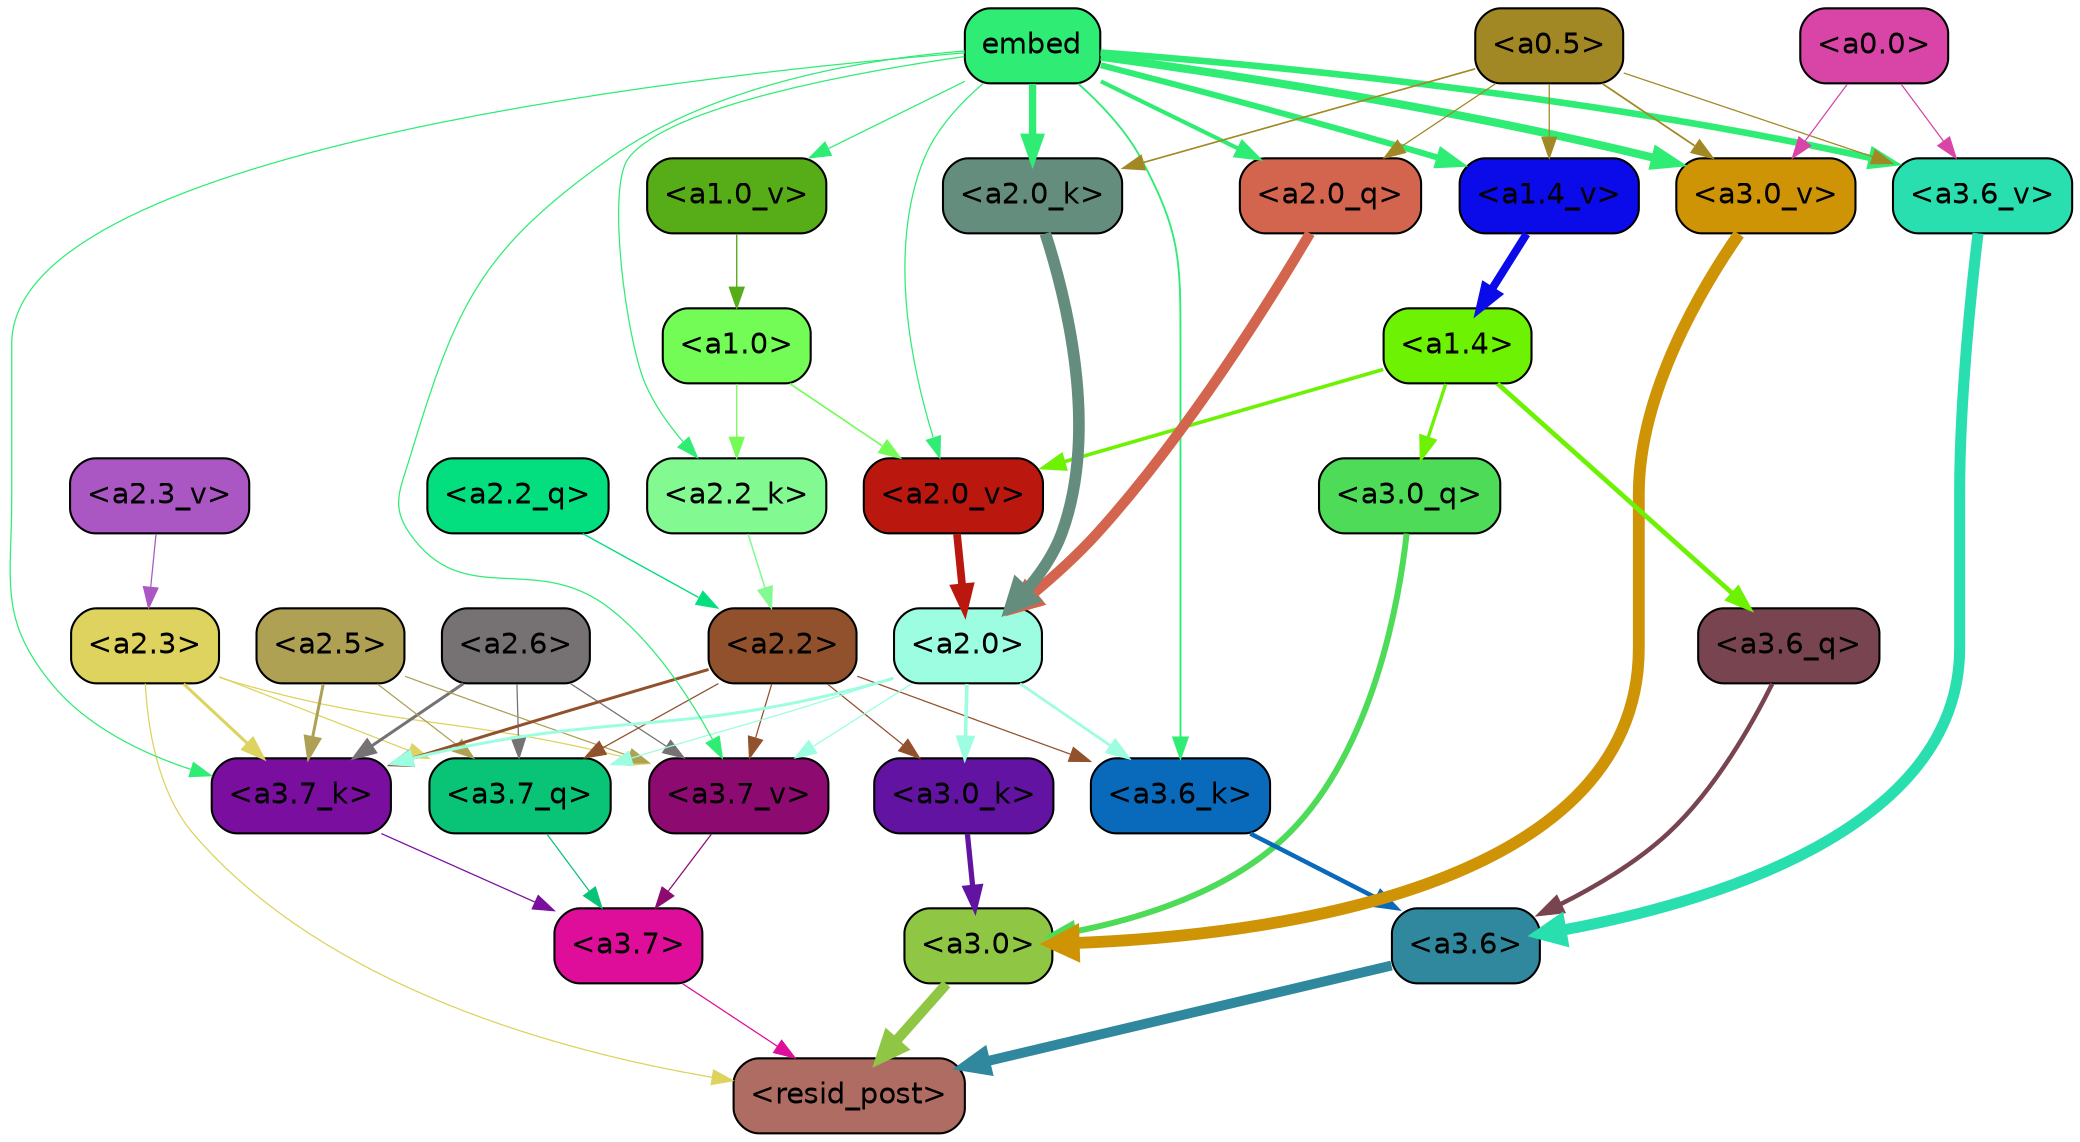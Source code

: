 strict digraph "" {
	graph [bgcolor=transparent,
		layout=dot,
		overlap=false,
		splines=true
	];
	"<a3.7>"	[color=black,
		fillcolor="#de0d9a",
		fontname=Helvetica,
		shape=box,
		style="filled, rounded"];
	"<resid_post>"	[color=black,
		fillcolor="#af6c63",
		fontname=Helvetica,
		shape=box,
		style="filled, rounded"];
	"<a3.7>" -> "<resid_post>"	[color="#de0d9a",
		penwidth=0.6];
	"<a3.6>"	[color=black,
		fillcolor="#2f889e",
		fontname=Helvetica,
		shape=box,
		style="filled, rounded"];
	"<a3.6>" -> "<resid_post>"	[color="#2f889e",
		penwidth=4.746312499046326];
	"<a3.0>"	[color=black,
		fillcolor="#8fc744",
		fontname=Helvetica,
		shape=box,
		style="filled, rounded"];
	"<a3.0>" -> "<resid_post>"	[color="#8fc744",
		penwidth=4.896343111991882];
	"<a2.3>"	[color=black,
		fillcolor="#ddd35e",
		fontname=Helvetica,
		shape=box,
		style="filled, rounded"];
	"<a2.3>" -> "<resid_post>"	[color="#ddd35e",
		penwidth=0.6];
	"<a3.7_q>"	[color=black,
		fillcolor="#09c476",
		fontname=Helvetica,
		shape=box,
		style="filled, rounded"];
	"<a2.3>" -> "<a3.7_q>"	[color="#ddd35e",
		penwidth=0.6];
	"<a3.7_k>"	[color=black,
		fillcolor="#790e9f",
		fontname=Helvetica,
		shape=box,
		style="filled, rounded"];
	"<a2.3>" -> "<a3.7_k>"	[color="#ddd35e",
		penwidth=1.467104621231556];
	"<a3.7_v>"	[color=black,
		fillcolor="#8d0b70",
		fontname=Helvetica,
		shape=box,
		style="filled, rounded"];
	"<a2.3>" -> "<a3.7_v>"	[color="#ddd35e",
		penwidth=0.6];
	"<a3.7_q>" -> "<a3.7>"	[color="#09c476",
		penwidth=0.6];
	"<a3.6_q>"	[color=black,
		fillcolor="#77444f",
		fontname=Helvetica,
		shape=box,
		style="filled, rounded"];
	"<a3.6_q>" -> "<a3.6>"	[color="#77444f",
		penwidth=2.160832464694977];
	"<a3.0_q>"	[color=black,
		fillcolor="#4ddb58",
		fontname=Helvetica,
		shape=box,
		style="filled, rounded"];
	"<a3.0_q>" -> "<a3.0>"	[color="#4ddb58",
		penwidth=2.870753765106201];
	"<a3.7_k>" -> "<a3.7>"	[color="#790e9f",
		penwidth=0.6];
	"<a3.6_k>"	[color=black,
		fillcolor="#0969bb",
		fontname=Helvetica,
		shape=box,
		style="filled, rounded"];
	"<a3.6_k>" -> "<a3.6>"	[color="#0969bb",
		penwidth=2.13908451795578];
	"<a3.0_k>"	[color=black,
		fillcolor="#6313a1",
		fontname=Helvetica,
		shape=box,
		style="filled, rounded"];
	"<a3.0_k>" -> "<a3.0>"	[color="#6313a1",
		penwidth=2.520303964614868];
	"<a3.7_v>" -> "<a3.7>"	[color="#8d0b70",
		penwidth=0.6];
	"<a3.6_v>"	[color=black,
		fillcolor="#2adfaf",
		fontname=Helvetica,
		shape=box,
		style="filled, rounded"];
	"<a3.6_v>" -> "<a3.6>"	[color="#2adfaf",
		penwidth=5.297133803367615];
	"<a3.0_v>"	[color=black,
		fillcolor="#ce9406",
		fontname=Helvetica,
		shape=box,
		style="filled, rounded"];
	"<a3.0_v>" -> "<a3.0>"	[color="#ce9406",
		penwidth=5.680712580680847];
	"<a2.6>"	[color=black,
		fillcolor="#767172",
		fontname=Helvetica,
		shape=box,
		style="filled, rounded"];
	"<a2.6>" -> "<a3.7_q>"	[color="#767172",
		penwidth=0.6];
	"<a2.6>" -> "<a3.7_k>"	[color="#767172",
		penwidth=1.4453159049153328];
	"<a2.6>" -> "<a3.7_v>"	[color="#767172",
		penwidth=0.6];
	"<a2.5>"	[color=black,
		fillcolor="#afa154",
		fontname=Helvetica,
		shape=box,
		style="filled, rounded"];
	"<a2.5>" -> "<a3.7_q>"	[color="#afa154",
		penwidth=0.6];
	"<a2.5>" -> "<a3.7_k>"	[color="#afa154",
		penwidth=1.4526091292500496];
	"<a2.5>" -> "<a3.7_v>"	[color="#afa154",
		penwidth=0.6];
	"<a2.2>"	[color=black,
		fillcolor="#92512d",
		fontname=Helvetica,
		shape=box,
		style="filled, rounded"];
	"<a2.2>" -> "<a3.7_q>"	[color="#92512d",
		penwidth=0.6];
	"<a2.2>" -> "<a3.7_k>"	[color="#92512d",
		penwidth=1.4310357049107552];
	"<a2.2>" -> "<a3.6_k>"	[color="#92512d",
		penwidth=0.6];
	"<a2.2>" -> "<a3.0_k>"	[color="#92512d",
		penwidth=0.6];
	"<a2.2>" -> "<a3.7_v>"	[color="#92512d",
		penwidth=0.6];
	"<a2.0>"	[color=black,
		fillcolor="#9cfde1",
		fontname=Helvetica,
		shape=box,
		style="filled, rounded"];
	"<a2.0>" -> "<a3.7_q>"	[color="#9cfde1",
		penwidth=0.6];
	"<a2.0>" -> "<a3.7_k>"	[color="#9cfde1",
		penwidth=1.4314699843525887];
	"<a2.0>" -> "<a3.6_k>"	[color="#9cfde1",
		penwidth=1.2950235605239868];
	"<a2.0>" -> "<a3.0_k>"	[color="#9cfde1",
		penwidth=1.712992787361145];
	"<a2.0>" -> "<a3.7_v>"	[color="#9cfde1",
		penwidth=0.6];
	"<a1.4>"	[color=black,
		fillcolor="#6cf202",
		fontname=Helvetica,
		shape=box,
		style="filled, rounded"];
	"<a1.4>" -> "<a3.6_q>"	[color="#6cf202",
		penwidth=2.2719132900238037];
	"<a1.4>" -> "<a3.0_q>"	[color="#6cf202",
		penwidth=1.5932877659797668];
	"<a2.0_v>"	[color=black,
		fillcolor="#ba170e",
		fontname=Helvetica,
		shape=box,
		style="filled, rounded"];
	"<a1.4>" -> "<a2.0_v>"	[color="#6cf202",
		penwidth=1.7291951477527618];
	embed	[color=black,
		fillcolor="#2fed74",
		fontname=Helvetica,
		shape=box,
		style="filled, rounded"];
	embed -> "<a3.7_k>"	[color="#2fed74",
		penwidth=0.6];
	embed -> "<a3.6_k>"	[color="#2fed74",
		penwidth=0.891706109046936];
	embed -> "<a3.7_v>"	[color="#2fed74",
		penwidth=0.6];
	embed -> "<a3.6_v>"	[color="#2fed74",
		penwidth=3.1766927242279053];
	embed -> "<a3.0_v>"	[color="#2fed74",
		penwidth=3.9005755856633186];
	"<a2.0_q>"	[color=black,
		fillcolor="#d3654f",
		fontname=Helvetica,
		shape=box,
		style="filled, rounded"];
	embed -> "<a2.0_q>"	[color="#2fed74",
		penwidth=1.9666987657546997];
	"<a2.2_k>"	[color=black,
		fillcolor="#82fa91",
		fontname=Helvetica,
		shape=box,
		style="filled, rounded"];
	embed -> "<a2.2_k>"	[color="#2fed74",
		penwidth=0.6];
	"<a2.0_k>"	[color=black,
		fillcolor="#648d7e",
		fontname=Helvetica,
		shape=box,
		style="filled, rounded"];
	embed -> "<a2.0_k>"	[color="#2fed74",
		penwidth=3.5067105293273926];
	embed -> "<a2.0_v>"	[color="#2fed74",
		penwidth=0.6];
	"<a1.4_v>"	[color=black,
		fillcolor="#0b0ae9",
		fontname=Helvetica,
		shape=box,
		style="filled, rounded"];
	embed -> "<a1.4_v>"	[color="#2fed74",
		penwidth=2.921818971633911];
	"<a1.0_v>"	[color=black,
		fillcolor="#56ad18",
		fontname=Helvetica,
		shape=box,
		style="filled, rounded"];
	embed -> "<a1.0_v>"	[color="#2fed74",
		penwidth=0.6];
	"<a0.5>"	[color=black,
		fillcolor="#a28824",
		fontname=Helvetica,
		shape=box,
		style="filled, rounded"];
	"<a0.5>" -> "<a3.6_v>"	[color="#a28824",
		penwidth=0.6];
	"<a0.5>" -> "<a3.0_v>"	[color="#a28824",
		penwidth=0.8493617177009583];
	"<a0.5>" -> "<a2.0_q>"	[color="#a28824",
		penwidth=0.6];
	"<a0.5>" -> "<a2.0_k>"	[color="#a28824",
		penwidth=0.7897228002548218];
	"<a0.5>" -> "<a1.4_v>"	[color="#a28824",
		penwidth=0.6];
	"<a0.0>"	[color=black,
		fillcolor="#d845a7",
		fontname=Helvetica,
		shape=box,
		style="filled, rounded"];
	"<a0.0>" -> "<a3.6_v>"	[color="#d845a7",
		penwidth=0.6];
	"<a0.0>" -> "<a3.0_v>"	[color="#d845a7",
		penwidth=0.6];
	"<a2.2_q>"	[color=black,
		fillcolor="#03df7e",
		fontname=Helvetica,
		shape=box,
		style="filled, rounded"];
	"<a2.2_q>" -> "<a2.2>"	[color="#03df7e",
		penwidth=0.6677633281797171];
	"<a2.0_q>" -> "<a2.0>"	[color="#d3654f",
		penwidth=4.966194009408355];
	"<a2.2_k>" -> "<a2.2>"	[color="#82fa91",
		penwidth=0.7399393804371357];
	"<a2.0_k>" -> "<a2.0>"	[color="#648d7e",
		penwidth=5.5817058570683];
	"<a2.3_v>"	[color=black,
		fillcolor="#ab57c3",
		fontname=Helvetica,
		shape=box,
		style="filled, rounded"];
	"<a2.3_v>" -> "<a2.3>"	[color="#ab57c3",
		penwidth=0.6];
	"<a2.0_v>" -> "<a2.0>"	[color="#ba170e",
		penwidth=3.7102378383278847];
	"<a1.0>"	[color=black,
		fillcolor="#73fc56",
		fontname=Helvetica,
		shape=box,
		style="filled, rounded"];
	"<a1.0>" -> "<a2.2_k>"	[color="#73fc56",
		penwidth=0.6];
	"<a1.0>" -> "<a2.0_v>"	[color="#73fc56",
		penwidth=0.7823128998279572];
	"<a1.4_v>" -> "<a1.4>"	[color="#0b0ae9",
		penwidth=3.84571635723114];
	"<a1.0_v>" -> "<a1.0>"	[color="#56ad18",
		penwidth=0.6638844013214111];
}

